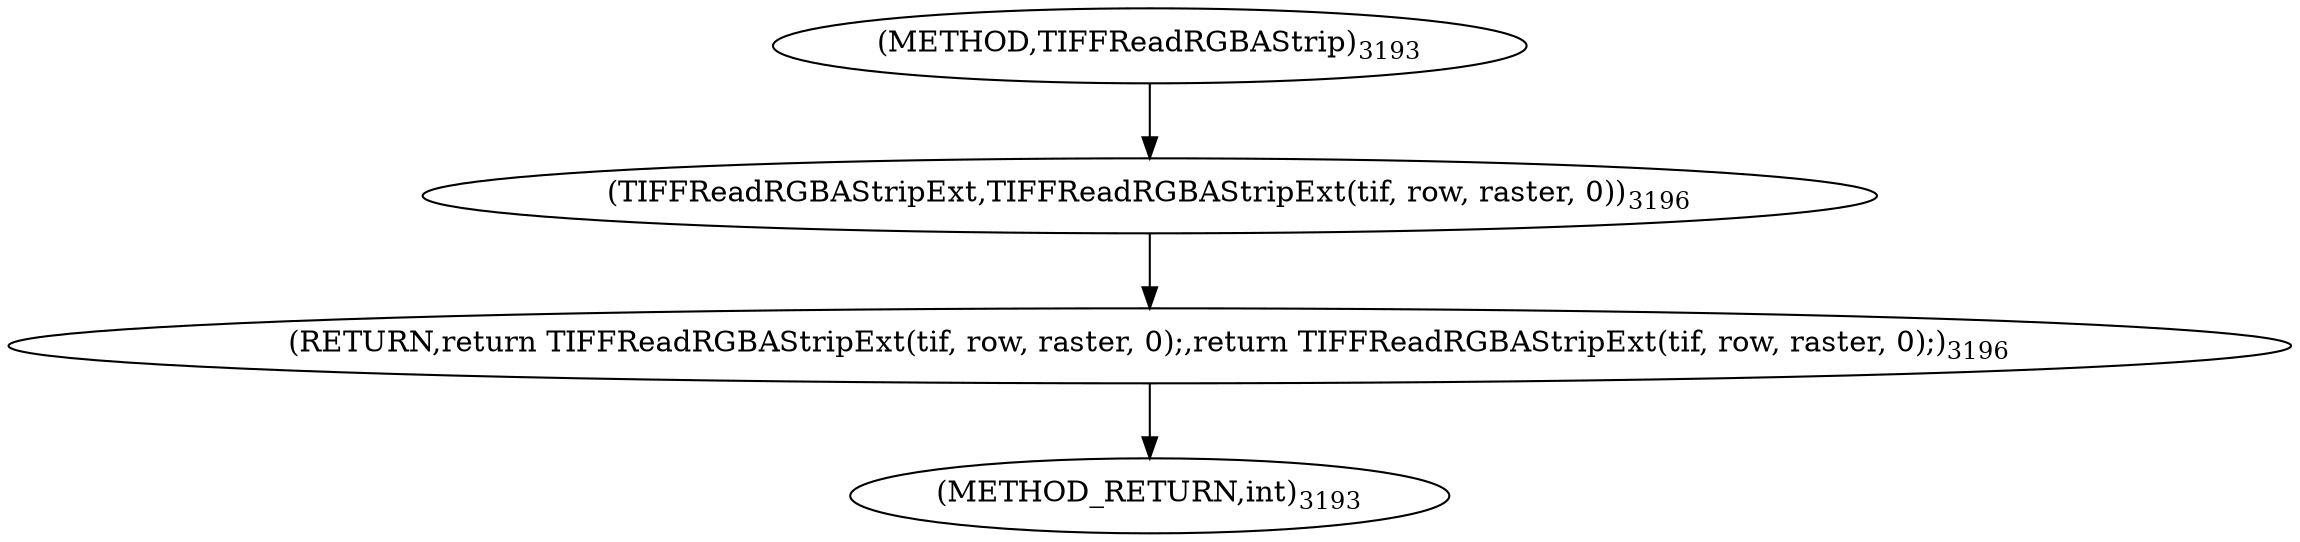 digraph "TIFFReadRGBAStrip" {  
"63062" [label = <(RETURN,return TIFFReadRGBAStripExt(tif, row, raster, 0);,return TIFFReadRGBAStripExt(tif, row, raster, 0);)<SUB>3196</SUB>> ]
"63063" [label = <(TIFFReadRGBAStripExt,TIFFReadRGBAStripExt(tif, row, raster, 0))<SUB>3196</SUB>> ]
"63057" [label = <(METHOD,TIFFReadRGBAStrip)<SUB>3193</SUB>> ]
"63068" [label = <(METHOD_RETURN,int)<SUB>3193</SUB>> ]
  "63062" -> "63068" 
  "63063" -> "63062" 
  "63057" -> "63063" 
}
